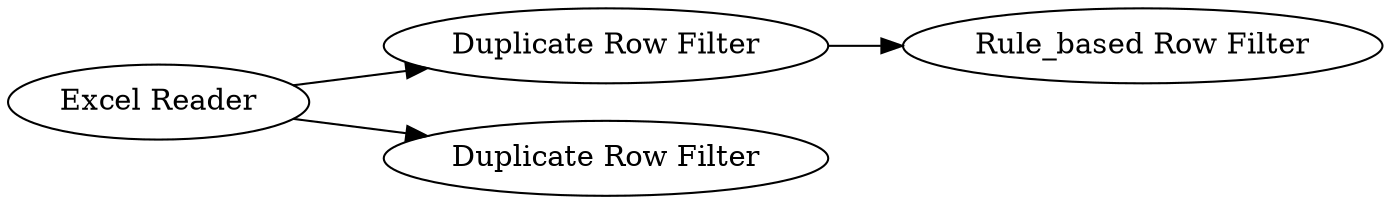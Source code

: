 digraph {
	12 -> 27
	27 -> 28
	12 -> 23
	23 [label="Duplicate Row Filter"]
	27 [label="Duplicate Row Filter"]
	28 [label="Rule_based Row Filter"]
	12 [label="Excel Reader"]
	rankdir=LR
}
